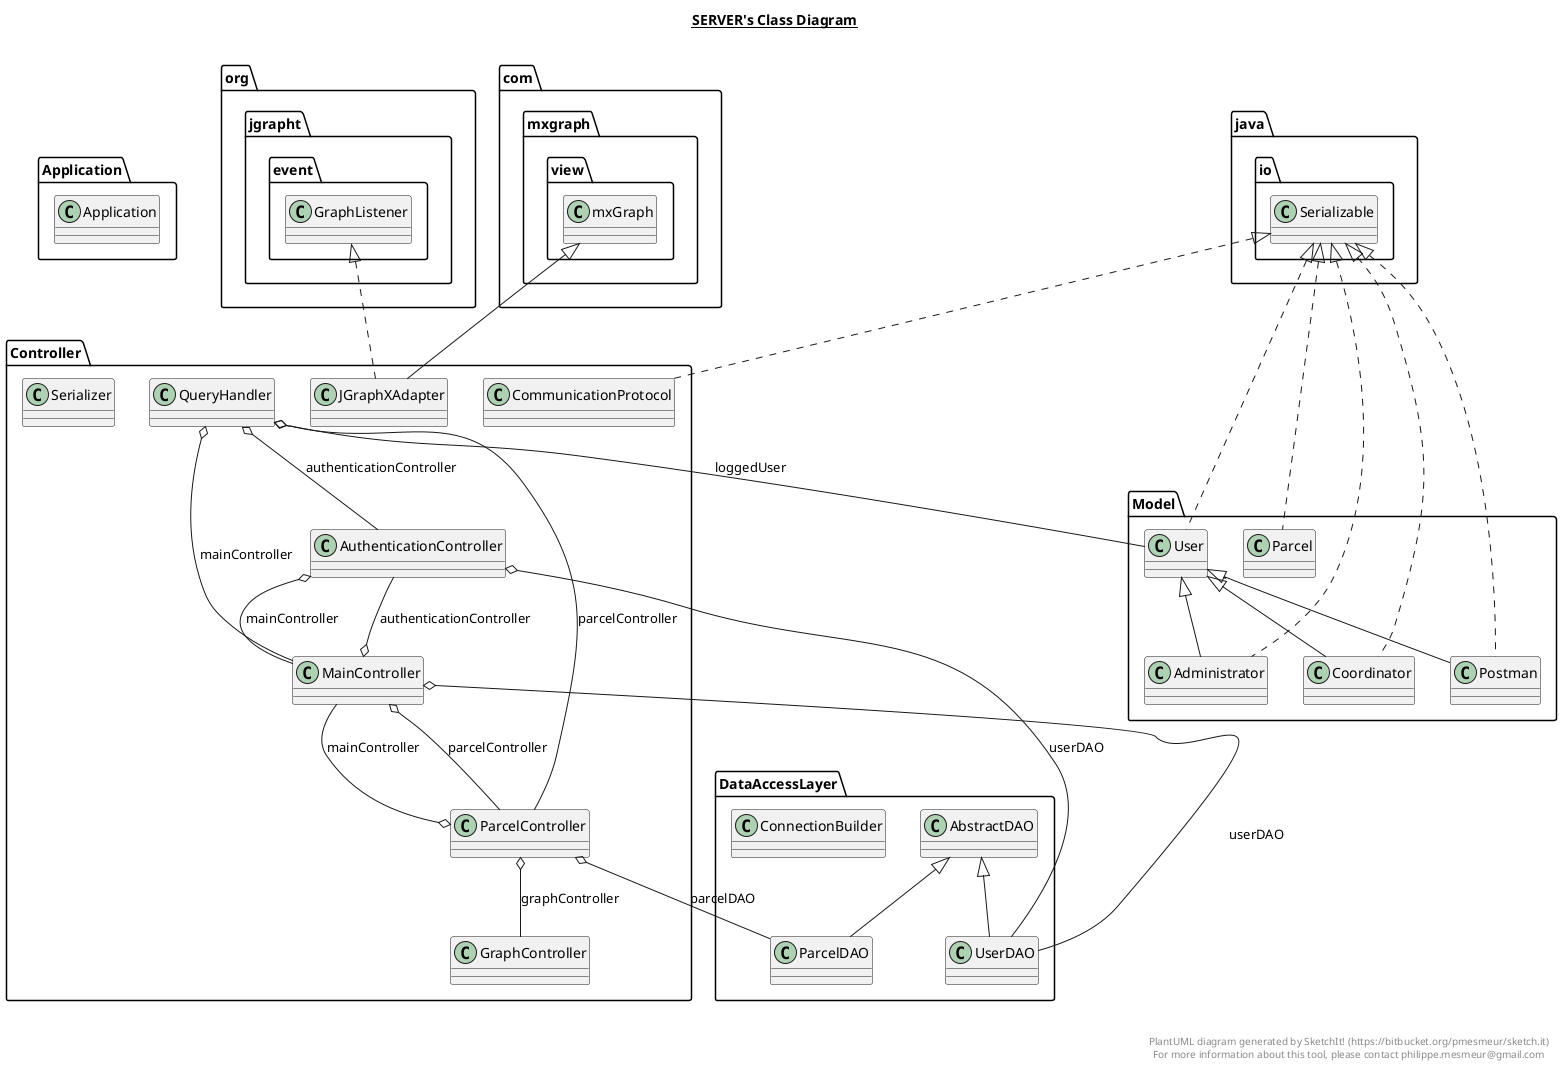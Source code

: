 @startuml

title __SERVER's Class Diagram__\n

  namespace Application {
    class Application.Application {
    }
  }
  

  namespace Controller {
    class Controller.AuthenticationController {
    }
  }
  

  namespace Controller {
    class Controller.CommunicationProtocol {
    }
  }
  

  namespace Controller {
    class Controller.GraphController {
    }
  }
  

  namespace Controller {
    class Controller.JGraphXAdapter {
    }
  }
  

  namespace Controller {
    class Controller.MainController {
    }
  }
  

  namespace Controller {
    class Controller.ParcelController {
    }
  }
  

  namespace Controller {
    class Controller.QueryHandler {
    }
  }
  

  namespace Controller {
    class Controller.Serializer {
    }
  }
  

  namespace DataAccessLayer {
    class DataAccessLayer.AbstractDAO {
    }
  }
  

  namespace DataAccessLayer {
    class DataAccessLayer.ConnectionBuilder {
    }
  }
  

  namespace DataAccessLayer {
    class DataAccessLayer.ParcelDAO {
    }
  }
  

  namespace DataAccessLayer {
    class DataAccessLayer.UserDAO {
    }
  }
  

  namespace Model {
    class Model.Administrator {
    }
  }
  

  namespace Model {
    class Model.Coordinator {
    }
  }
  

  namespace Model {
    class Model.Parcel {
    }
  }
  

  namespace Model {
    class Model.Postman {
    }
  }
  

  namespace Model {
    class Model.User {
    }
  }
  

  Controller.AuthenticationController o-- Controller.MainController : mainController
  Controller.AuthenticationController o-- DataAccessLayer.UserDAO : userDAO
  Controller.CommunicationProtocol .up.|> java.io.Serializable
  Controller.JGraphXAdapter .up.|> org.jgrapht.event.GraphListener
  Controller.JGraphXAdapter -up-|> com.mxgraph.view.mxGraph
  Controller.MainController o-- Controller.AuthenticationController : authenticationController
  Controller.MainController o-- Controller.ParcelController : parcelController
  Controller.MainController o-- DataAccessLayer.UserDAO : userDAO
  Controller.ParcelController o-- Controller.GraphController : graphController
  Controller.ParcelController o-- Controller.MainController : mainController
  Controller.ParcelController o-- DataAccessLayer.ParcelDAO : parcelDAO
  Controller.QueryHandler o-- Controller.AuthenticationController : authenticationController
  Controller.QueryHandler o-- Model.User : loggedUser
  Controller.QueryHandler o-- Controller.MainController : mainController
  Controller.QueryHandler o-- Controller.ParcelController : parcelController
  DataAccessLayer.ParcelDAO -up-|> DataAccessLayer.AbstractDAO
  DataAccessLayer.UserDAO -up-|> DataAccessLayer.AbstractDAO
  Model.Administrator .up.|> java.io.Serializable
  Model.Administrator -up-|> Model.User
  Model.Coordinator .up.|> java.io.Serializable
  Model.Coordinator -up-|> Model.User
  Model.Parcel .up.|> java.io.Serializable
  Model.Postman .up.|> java.io.Serializable
  Model.Postman -up-|> Model.User
  Model.User .up.|> java.io.Serializable
  Model.User o-- Model.User.Type : type


right footer


PlantUML diagram generated by SketchIt! (https://bitbucket.org/pmesmeur/sketch.it)
For more information about this tool, please contact philippe.mesmeur@gmail.com
endfooter

@enduml
